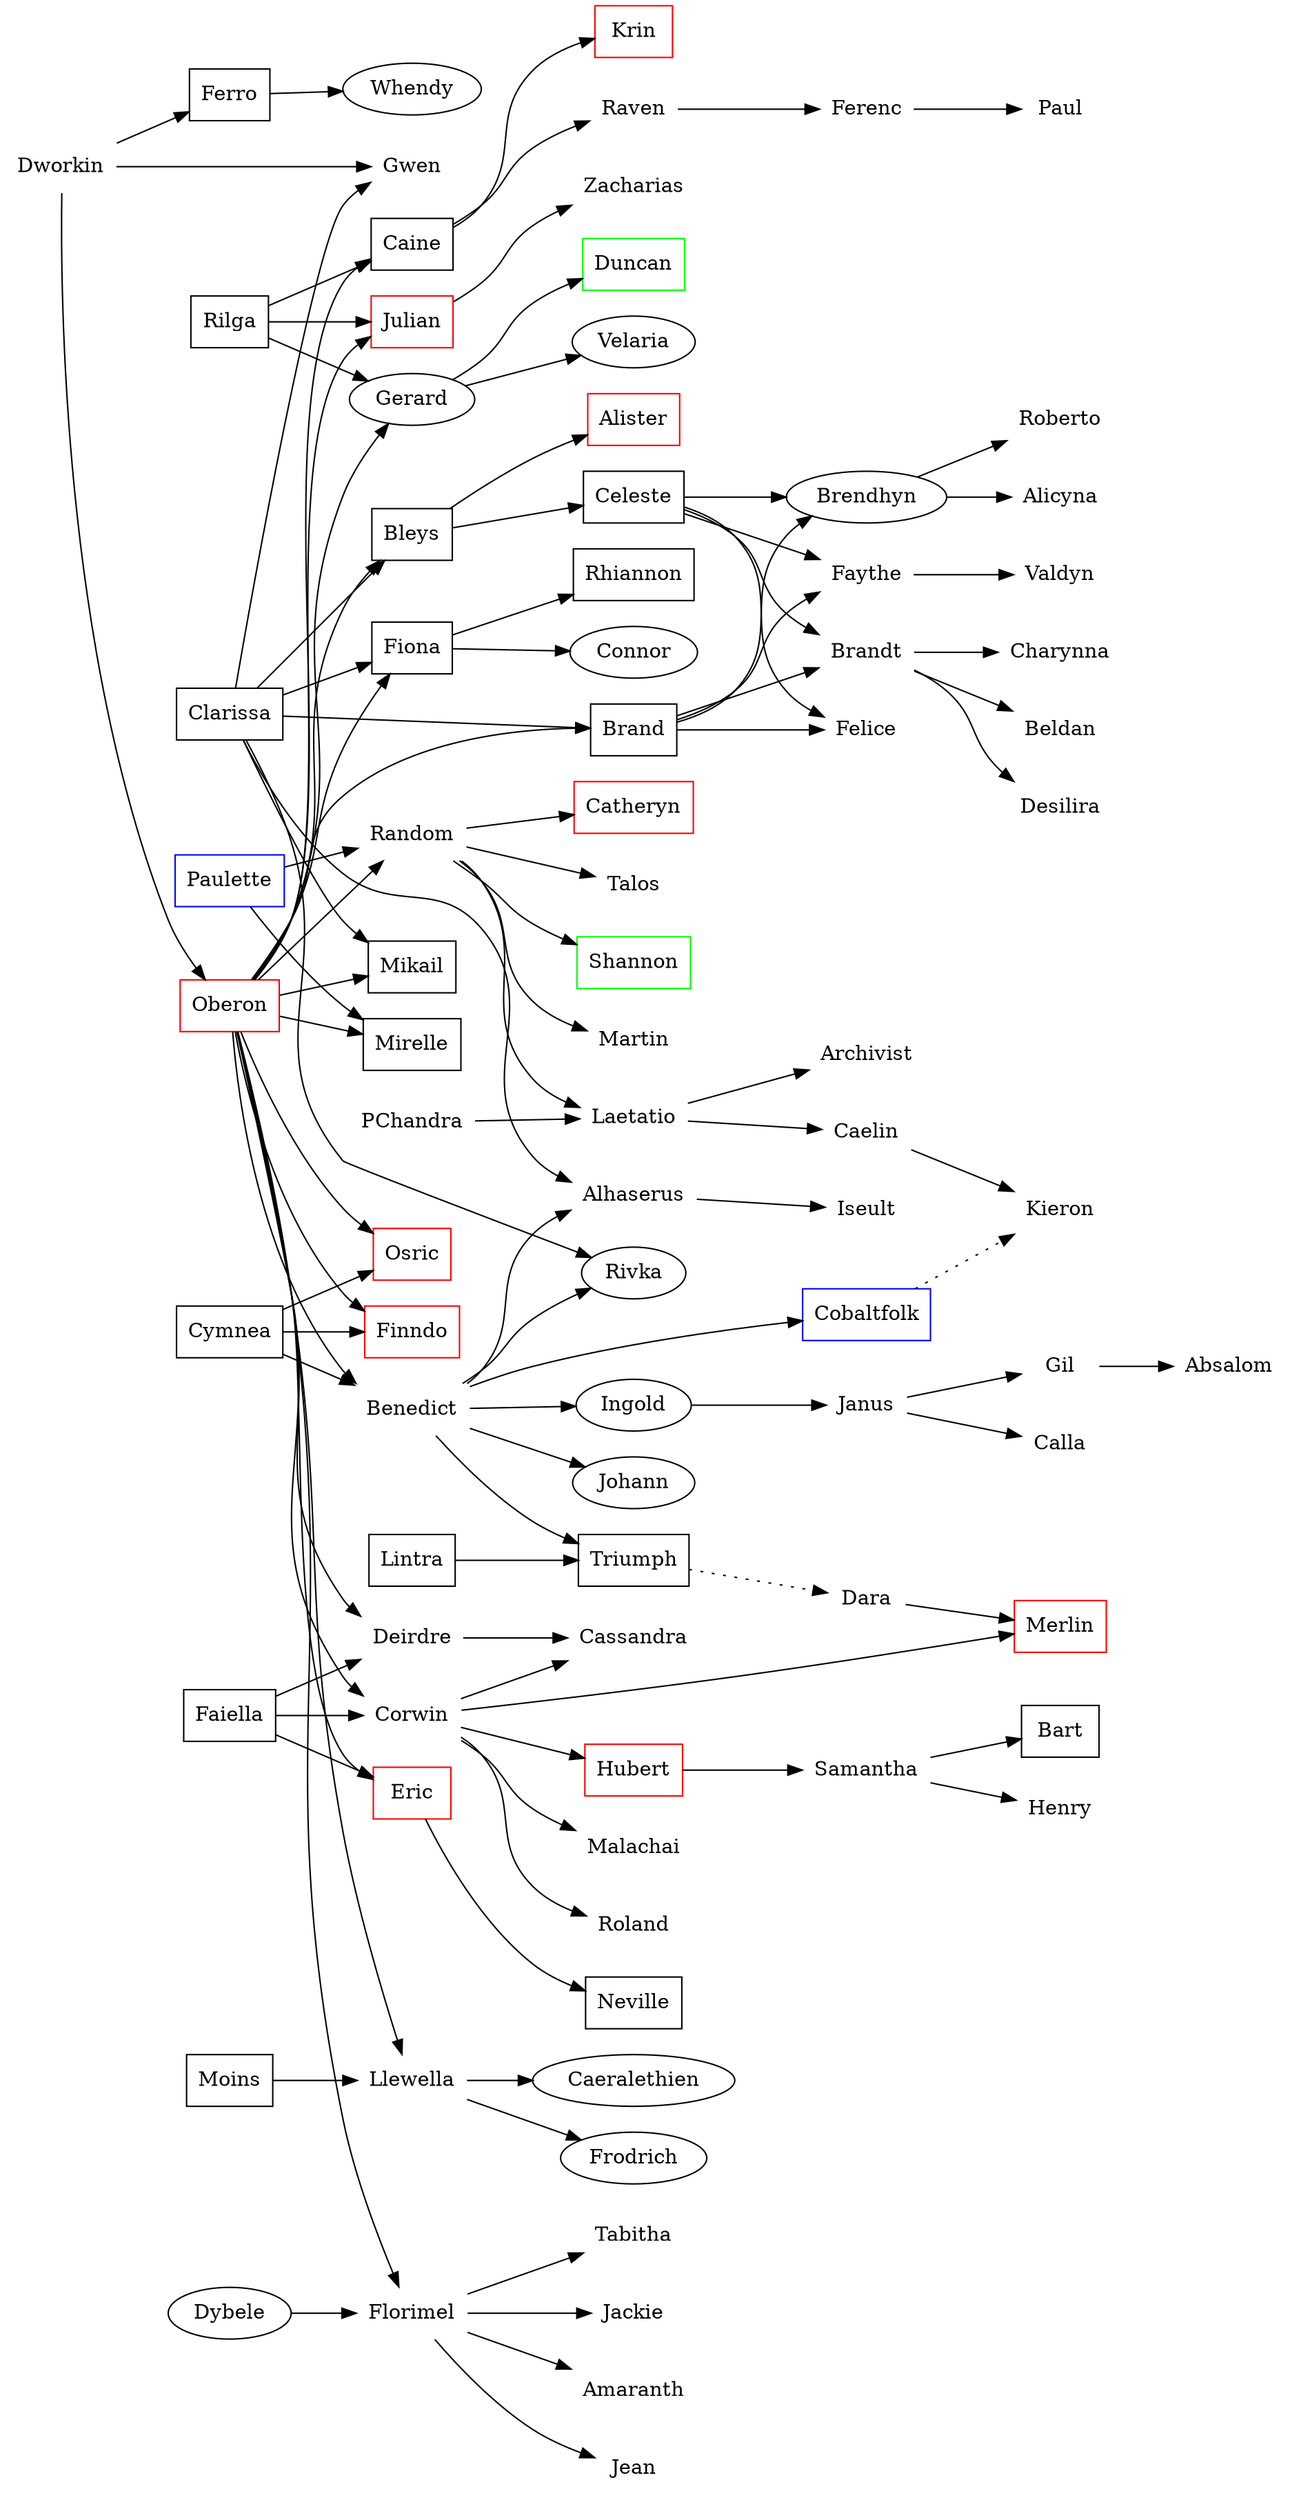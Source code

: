digraph "Local Amberite Royal Family Tree" {
	rankdir=LR;
	// Default shape, Oval, missing
	Ingold;
	Rivka;
	Johann;
	Gerard;
	Connor;
	Velaria;
	Whendy;
	Frodrich;
	Caeralethien;
	Brendhyn;
	Dybele;
	node [shape=box]; // Square shape, dead
	Caine;
	Fiona;
	Bleys;
	Brand;
	Celeste;
	Mirelle;
	Rhiannon;
	Mikail;
	Ferro;
	Bart;
	Neville;
	Cymnea;
	Faiella;
	Rilga;
	Clarissa;
	Moins;
	Lintra;
	Triumph;
	node [color=red]; // In Jewel of Judgement
	Oberon;
	Osric;
	Finndo;
	Eric;
	Krin;
	Julian;
	Alister;
	Merlin;
	Catheryn;
	Hubert;
	node [color=green]; // In Norton's Head
	Duncan;
	Shannon;
	node [color=blue]; // Cobalt Folk
	Cobaltfolk;
	Paulette;
	node [shape=plaintext,color=black]; // No shape, alive and possibly well
	Dworkin -> Oberon;
	Dworkin -> Gwen;
	Dworkin -> Ferro;
	Clarissa -> Rivka;
	Clarissa -> Alhaserus;
	Clarissa -> Fiona;
	Clarissa -> Bleys;
	Clarissa -> Brand;
	Clarissa -> Mikail;
	Clarissa -> Gwen;
	Oberon -> Osric;
	Oberon -> Finndo;
	Oberon -> Benedict;
	Oberon -> Eric;
	Oberon -> Corwin;
	Oberon -> Deirdre;
	Oberon -> Caine;
	Oberon -> Fiona;
	Oberon -> Bleys;
	Oberon -> Llewella;
	Oberon -> Brand;
	Oberon -> Florimel;
	Oberon -> Julian;
	Oberon -> Gerard;
	Oberon -> Random;
	Oberon -> Mirelle;
	Oberon -> Mikail;
	Ferro -> Whendy;
	Cymnea -> Osric;
	Cymnea -> Finndo;
	Cymnea -> Benedict;
	Faiella -> Eric;
	Faiella -> Corwin;
	Faiella -> Deirdre;
	Moins -> Llewella;
	Rilga -> Caine;
	Rilga -> Julian;
	Rilga -> Gerard;
	Dybele -> Florimel;
	Paulette -> Random;
	Paulette -> Mirelle;
	Benedict -> Rivka;
	Benedict -> Alhaserus;
	Benedict -> Ingold;
	Benedict -> Cobaltfolk;
	Benedict -> Triumph;
	Benedict -> Johann;
	Lintra -> Triumph;
	Triumph -> Dara [style=dotted];
	Cobaltfolk -> Kieron [style=dotted];
	Caine -> Krin;
	Caine -> Raven;
	Julian -> Zacharias;
	Bleys -> Celeste;
	Random -> Martin;
	Random -> Laetatio;
	PChandra -> Laetatio;
	Fiona -> Rhiannon;
	Fiona -> Connor;
	Corwin -> Malachai;
	Bleys -> Alister;
	Gerard -> Velaria;
	Random -> Talos;
	Florimel -> Jackie;
	Corwin -> Merlin;
	Dara -> Merlin;
	Florimel -> Amaranth;
	Random -> Catheryn;
	Corwin -> Cassandra;
	Deirdre -> Cassandra;
	Florimel -> Jean;
	Gerard -> Duncan;
	Random -> Shannon;
	Corwin -> Hubert;
	Corwin -> Roland;
	Llewella -> Frodrich;
	Llewella -> Caeralethien;
	Brand -> Faythe;
	Brand -> Felice;
	Brand -> Brandt;
	Brand -> Brendhyn;
	Celeste -> Faythe;
	Celeste -> Felice;
	Celeste -> Brandt;
	Celeste -> Brendhyn;
	Florimel -> Tabitha;
	Eric -> Neville;
	Ingold -> Janus;
	Laetatio -> Caelin;
	Laetatio -> Archivist;
	Brandt -> Desilira;
	Brandt -> Charynna;
	Brandt -> Beldan;
	Faythe -> Valdyn;
	Brendhyn -> Roberto;
	Brendhyn -> Alicyna;
	Hubert -> Samantha;
	Alhaserus -> Iseult;
	Raven -> Ferenc;
	Janus -> Gil;
	Samantha -> Bart;
	Samantha -> Henry;
	Janus -> Calla;
	Caelin -> Kieron;
	Ferenc -> Paul;
	Gil -> Absalom;
}
